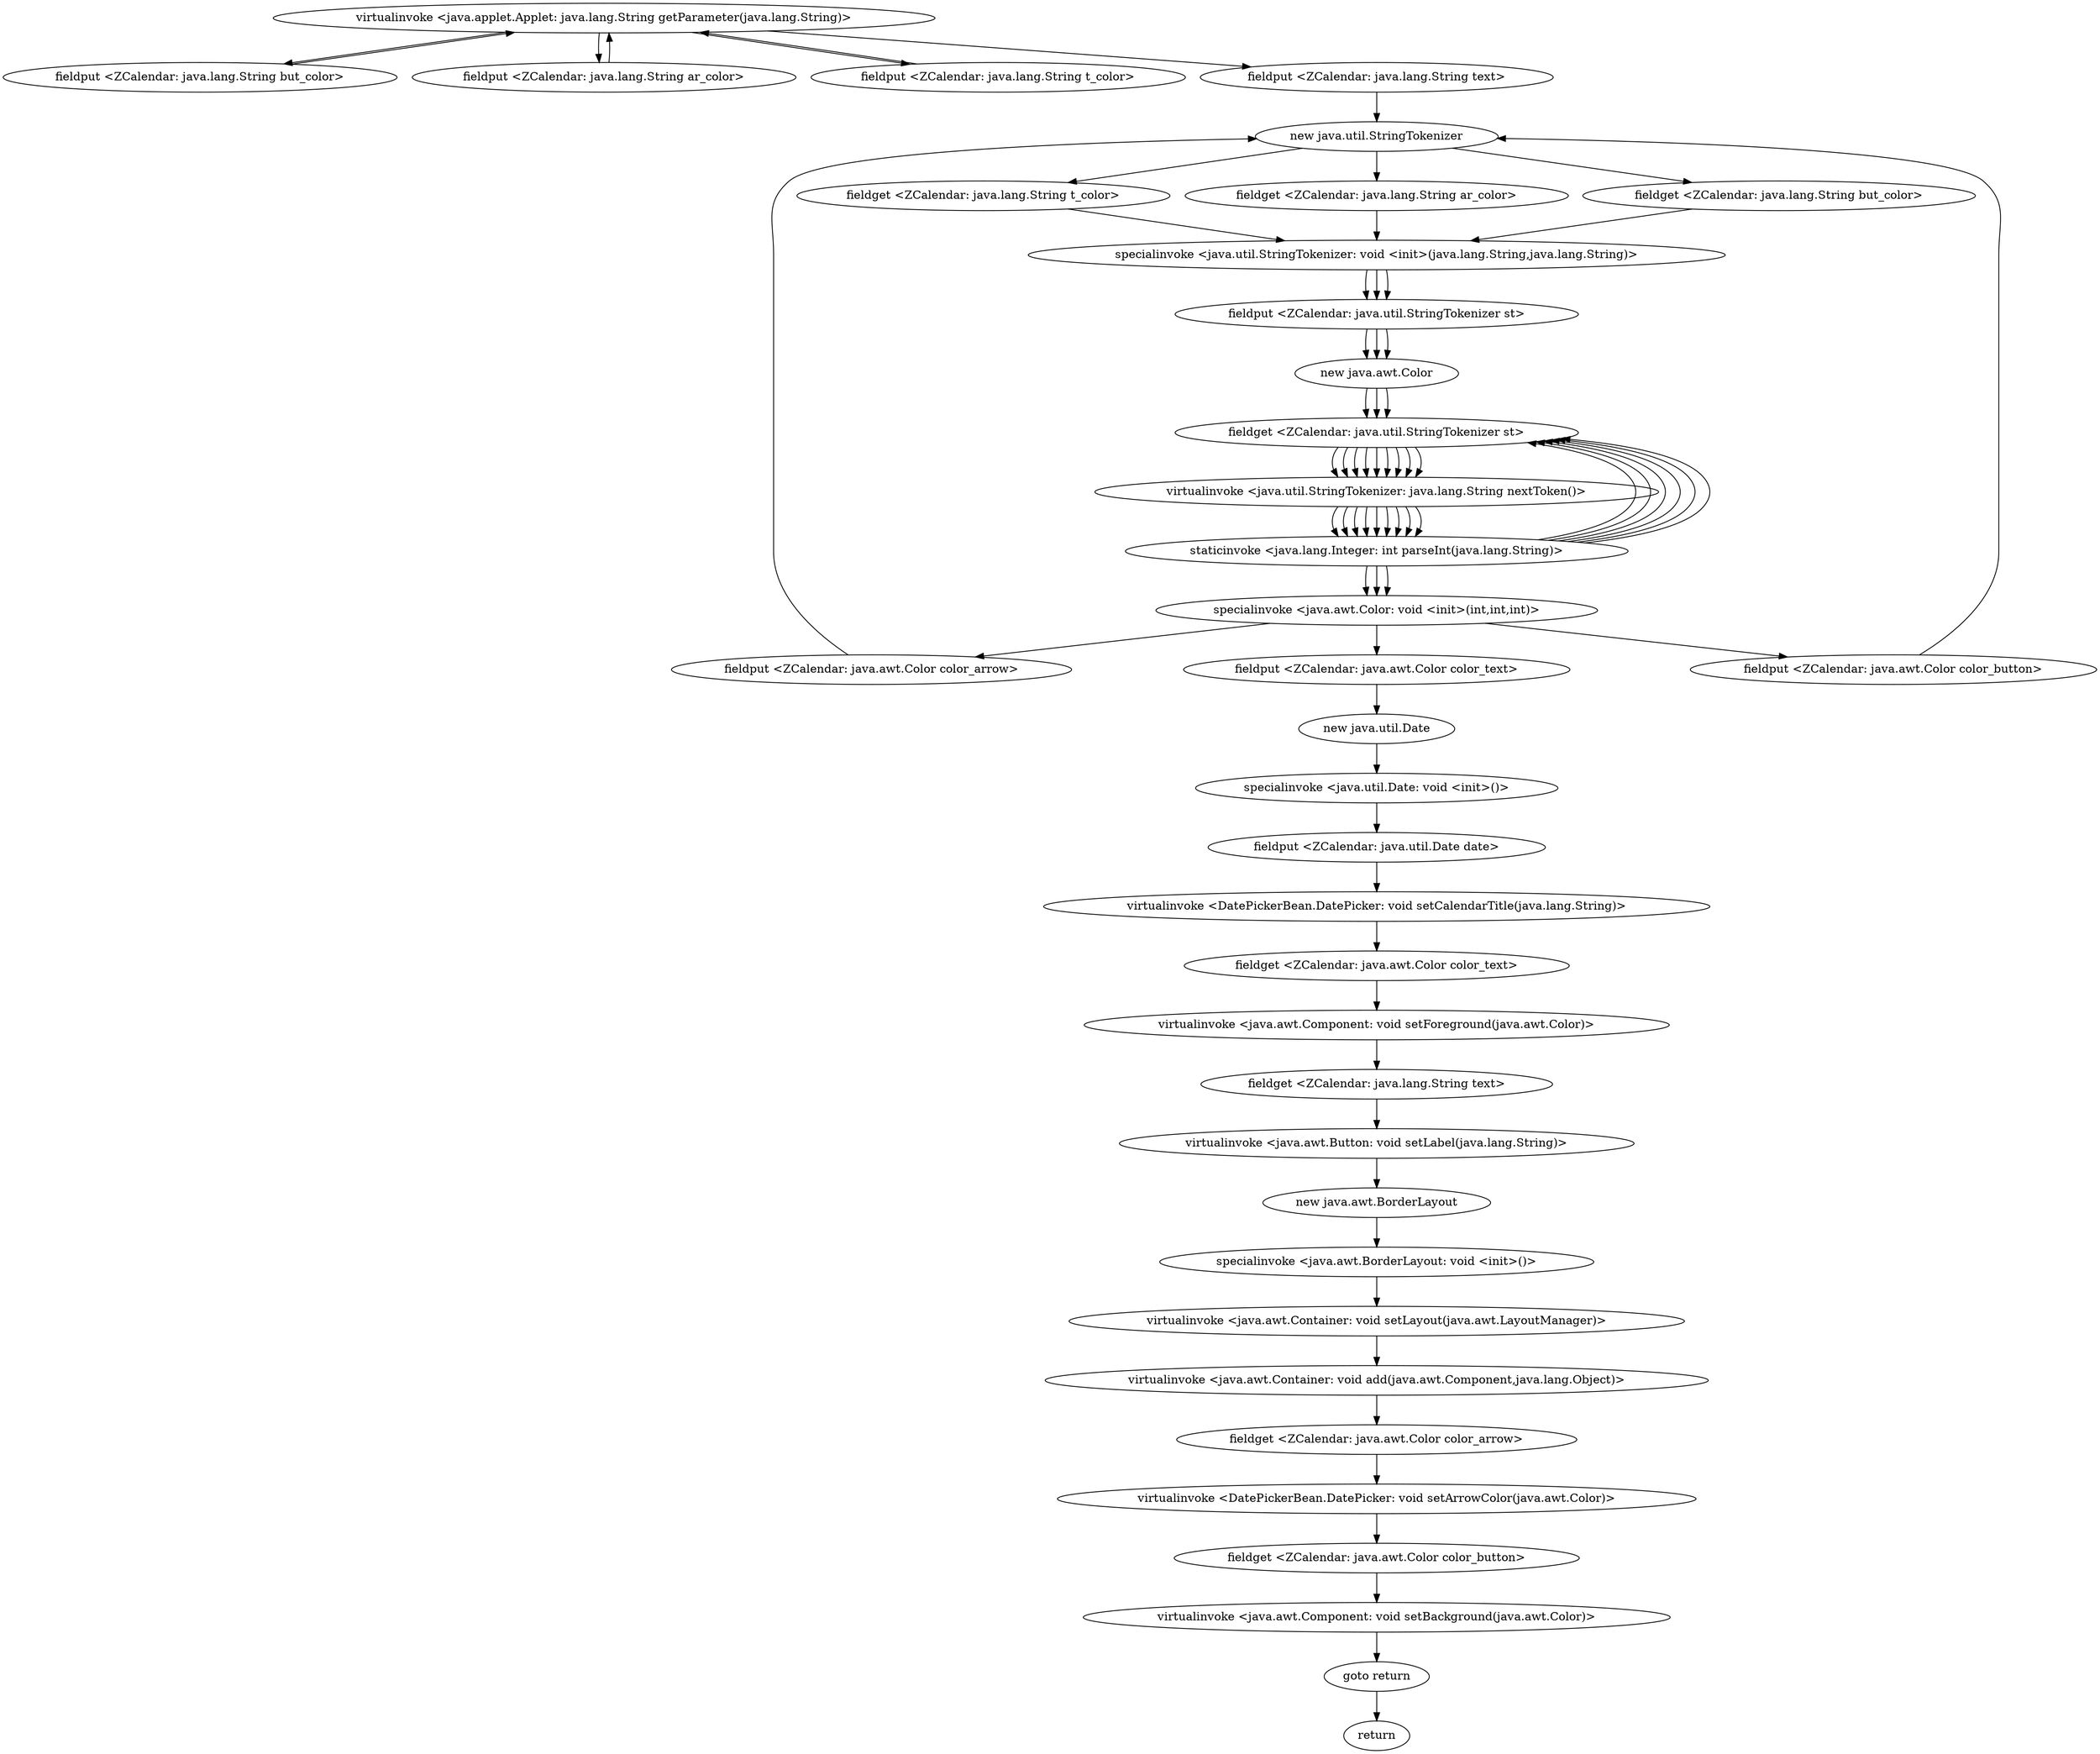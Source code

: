 digraph "" {
"virtualinvoke <java.applet.Applet: java.lang.String getParameter(java.lang.String)>";
 "virtualinvoke <java.applet.Applet: java.lang.String getParameter(java.lang.String)>"->"fieldput <ZCalendar: java.lang.String but_color>";
 "fieldput <ZCalendar: java.lang.String but_color>"->"virtualinvoke <java.applet.Applet: java.lang.String getParameter(java.lang.String)>";
 "virtualinvoke <java.applet.Applet: java.lang.String getParameter(java.lang.String)>"->"fieldput <ZCalendar: java.lang.String ar_color>";
 "fieldput <ZCalendar: java.lang.String ar_color>"->"virtualinvoke <java.applet.Applet: java.lang.String getParameter(java.lang.String)>";
 "virtualinvoke <java.applet.Applet: java.lang.String getParameter(java.lang.String)>"->"fieldput <ZCalendar: java.lang.String t_color>";
 "fieldput <ZCalendar: java.lang.String t_color>"->"virtualinvoke <java.applet.Applet: java.lang.String getParameter(java.lang.String)>";
 "virtualinvoke <java.applet.Applet: java.lang.String getParameter(java.lang.String)>"->"fieldput <ZCalendar: java.lang.String text>";
 "fieldput <ZCalendar: java.lang.String text>"->"new java.util.StringTokenizer";
 "new java.util.StringTokenizer"->"fieldget <ZCalendar: java.lang.String ar_color>";
 "fieldget <ZCalendar: java.lang.String ar_color>"->"specialinvoke <java.util.StringTokenizer: void <init>(java.lang.String,java.lang.String)>";
 "specialinvoke <java.util.StringTokenizer: void <init>(java.lang.String,java.lang.String)>"->"fieldput <ZCalendar: java.util.StringTokenizer st>";
 "fieldput <ZCalendar: java.util.StringTokenizer st>"->"new java.awt.Color";
 "new java.awt.Color"->"fieldget <ZCalendar: java.util.StringTokenizer st>";
 "fieldget <ZCalendar: java.util.StringTokenizer st>"->"virtualinvoke <java.util.StringTokenizer: java.lang.String nextToken()>";
 "virtualinvoke <java.util.StringTokenizer: java.lang.String nextToken()>"->"staticinvoke <java.lang.Integer: int parseInt(java.lang.String)>";
 "staticinvoke <java.lang.Integer: int parseInt(java.lang.String)>"->"fieldget <ZCalendar: java.util.StringTokenizer st>";
 "fieldget <ZCalendar: java.util.StringTokenizer st>"->"virtualinvoke <java.util.StringTokenizer: java.lang.String nextToken()>";
 "virtualinvoke <java.util.StringTokenizer: java.lang.String nextToken()>"->"staticinvoke <java.lang.Integer: int parseInt(java.lang.String)>";
 "staticinvoke <java.lang.Integer: int parseInt(java.lang.String)>"->"fieldget <ZCalendar: java.util.StringTokenizer st>";
 "fieldget <ZCalendar: java.util.StringTokenizer st>"->"virtualinvoke <java.util.StringTokenizer: java.lang.String nextToken()>";
 "virtualinvoke <java.util.StringTokenizer: java.lang.String nextToken()>"->"staticinvoke <java.lang.Integer: int parseInt(java.lang.String)>";
 "staticinvoke <java.lang.Integer: int parseInt(java.lang.String)>"->"specialinvoke <java.awt.Color: void <init>(int,int,int)>";
 "specialinvoke <java.awt.Color: void <init>(int,int,int)>"->"fieldput <ZCalendar: java.awt.Color color_arrow>";
 "fieldput <ZCalendar: java.awt.Color color_arrow>"->"new java.util.StringTokenizer";
 "new java.util.StringTokenizer"->"fieldget <ZCalendar: java.lang.String but_color>";
 "fieldget <ZCalendar: java.lang.String but_color>"->"specialinvoke <java.util.StringTokenizer: void <init>(java.lang.String,java.lang.String)>";
 "specialinvoke <java.util.StringTokenizer: void <init>(java.lang.String,java.lang.String)>"->"fieldput <ZCalendar: java.util.StringTokenizer st>";
 "fieldput <ZCalendar: java.util.StringTokenizer st>"->"new java.awt.Color";
 "new java.awt.Color"->"fieldget <ZCalendar: java.util.StringTokenizer st>";
 "fieldget <ZCalendar: java.util.StringTokenizer st>"->"virtualinvoke <java.util.StringTokenizer: java.lang.String nextToken()>";
 "virtualinvoke <java.util.StringTokenizer: java.lang.String nextToken()>"->"staticinvoke <java.lang.Integer: int parseInt(java.lang.String)>";
 "staticinvoke <java.lang.Integer: int parseInt(java.lang.String)>"->"fieldget <ZCalendar: java.util.StringTokenizer st>";
 "fieldget <ZCalendar: java.util.StringTokenizer st>"->"virtualinvoke <java.util.StringTokenizer: java.lang.String nextToken()>";
 "virtualinvoke <java.util.StringTokenizer: java.lang.String nextToken()>"->"staticinvoke <java.lang.Integer: int parseInt(java.lang.String)>";
 "staticinvoke <java.lang.Integer: int parseInt(java.lang.String)>"->"fieldget <ZCalendar: java.util.StringTokenizer st>";
 "fieldget <ZCalendar: java.util.StringTokenizer st>"->"virtualinvoke <java.util.StringTokenizer: java.lang.String nextToken()>";
 "virtualinvoke <java.util.StringTokenizer: java.lang.String nextToken()>"->"staticinvoke <java.lang.Integer: int parseInt(java.lang.String)>";
 "staticinvoke <java.lang.Integer: int parseInt(java.lang.String)>"->"specialinvoke <java.awt.Color: void <init>(int,int,int)>";
 "specialinvoke <java.awt.Color: void <init>(int,int,int)>"->"fieldput <ZCalendar: java.awt.Color color_button>";
 "fieldput <ZCalendar: java.awt.Color color_button>"->"new java.util.StringTokenizer";
 "new java.util.StringTokenizer"->"fieldget <ZCalendar: java.lang.String t_color>";
 "fieldget <ZCalendar: java.lang.String t_color>"->"specialinvoke <java.util.StringTokenizer: void <init>(java.lang.String,java.lang.String)>";
 "specialinvoke <java.util.StringTokenizer: void <init>(java.lang.String,java.lang.String)>"->"fieldput <ZCalendar: java.util.StringTokenizer st>";
 "fieldput <ZCalendar: java.util.StringTokenizer st>"->"new java.awt.Color";
 "new java.awt.Color"->"fieldget <ZCalendar: java.util.StringTokenizer st>";
 "fieldget <ZCalendar: java.util.StringTokenizer st>"->"virtualinvoke <java.util.StringTokenizer: java.lang.String nextToken()>";
 "virtualinvoke <java.util.StringTokenizer: java.lang.String nextToken()>"->"staticinvoke <java.lang.Integer: int parseInt(java.lang.String)>";
 "staticinvoke <java.lang.Integer: int parseInt(java.lang.String)>"->"fieldget <ZCalendar: java.util.StringTokenizer st>";
 "fieldget <ZCalendar: java.util.StringTokenizer st>"->"virtualinvoke <java.util.StringTokenizer: java.lang.String nextToken()>";
 "virtualinvoke <java.util.StringTokenizer: java.lang.String nextToken()>"->"staticinvoke <java.lang.Integer: int parseInt(java.lang.String)>";
 "staticinvoke <java.lang.Integer: int parseInt(java.lang.String)>"->"fieldget <ZCalendar: java.util.StringTokenizer st>";
 "fieldget <ZCalendar: java.util.StringTokenizer st>"->"virtualinvoke <java.util.StringTokenizer: java.lang.String nextToken()>";
 "virtualinvoke <java.util.StringTokenizer: java.lang.String nextToken()>"->"staticinvoke <java.lang.Integer: int parseInt(java.lang.String)>";
 "staticinvoke <java.lang.Integer: int parseInt(java.lang.String)>"->"specialinvoke <java.awt.Color: void <init>(int,int,int)>";
 "specialinvoke <java.awt.Color: void <init>(int,int,int)>"->"fieldput <ZCalendar: java.awt.Color color_text>";
 "fieldput <ZCalendar: java.awt.Color color_text>"->"new java.util.Date";
 "new java.util.Date"->"specialinvoke <java.util.Date: void <init>()>";
 "specialinvoke <java.util.Date: void <init>()>"->"fieldput <ZCalendar: java.util.Date date>";
 "fieldput <ZCalendar: java.util.Date date>"->"virtualinvoke <DatePickerBean.DatePicker: void setCalendarTitle(java.lang.String)>";
 "virtualinvoke <DatePickerBean.DatePicker: void setCalendarTitle(java.lang.String)>"->"fieldget <ZCalendar: java.awt.Color color_text>";
 "fieldget <ZCalendar: java.awt.Color color_text>"->"virtualinvoke <java.awt.Component: void setForeground(java.awt.Color)>";
 "virtualinvoke <java.awt.Component: void setForeground(java.awt.Color)>"->"fieldget <ZCalendar: java.lang.String text>";
 "fieldget <ZCalendar: java.lang.String text>"->"virtualinvoke <java.awt.Button: void setLabel(java.lang.String)>";
 "virtualinvoke <java.awt.Button: void setLabel(java.lang.String)>"->"new java.awt.BorderLayout";
 "new java.awt.BorderLayout"->"specialinvoke <java.awt.BorderLayout: void <init>()>";
 "specialinvoke <java.awt.BorderLayout: void <init>()>"->"virtualinvoke <java.awt.Container: void setLayout(java.awt.LayoutManager)>";
 "virtualinvoke <java.awt.Container: void setLayout(java.awt.LayoutManager)>"->"virtualinvoke <java.awt.Container: void add(java.awt.Component,java.lang.Object)>";
 "virtualinvoke <java.awt.Container: void add(java.awt.Component,java.lang.Object)>"->"fieldget <ZCalendar: java.awt.Color color_arrow>";
 "fieldget <ZCalendar: java.awt.Color color_arrow>"->"virtualinvoke <DatePickerBean.DatePicker: void setArrowColor(java.awt.Color)>";
 "virtualinvoke <DatePickerBean.DatePicker: void setArrowColor(java.awt.Color)>"->"fieldget <ZCalendar: java.awt.Color color_button>";
 "fieldget <ZCalendar: java.awt.Color color_button>"->"virtualinvoke <java.awt.Component: void setBackground(java.awt.Color)>";
 "virtualinvoke <java.awt.Component: void setBackground(java.awt.Color)>"->"goto return";
 "goto return"->"return";
}
